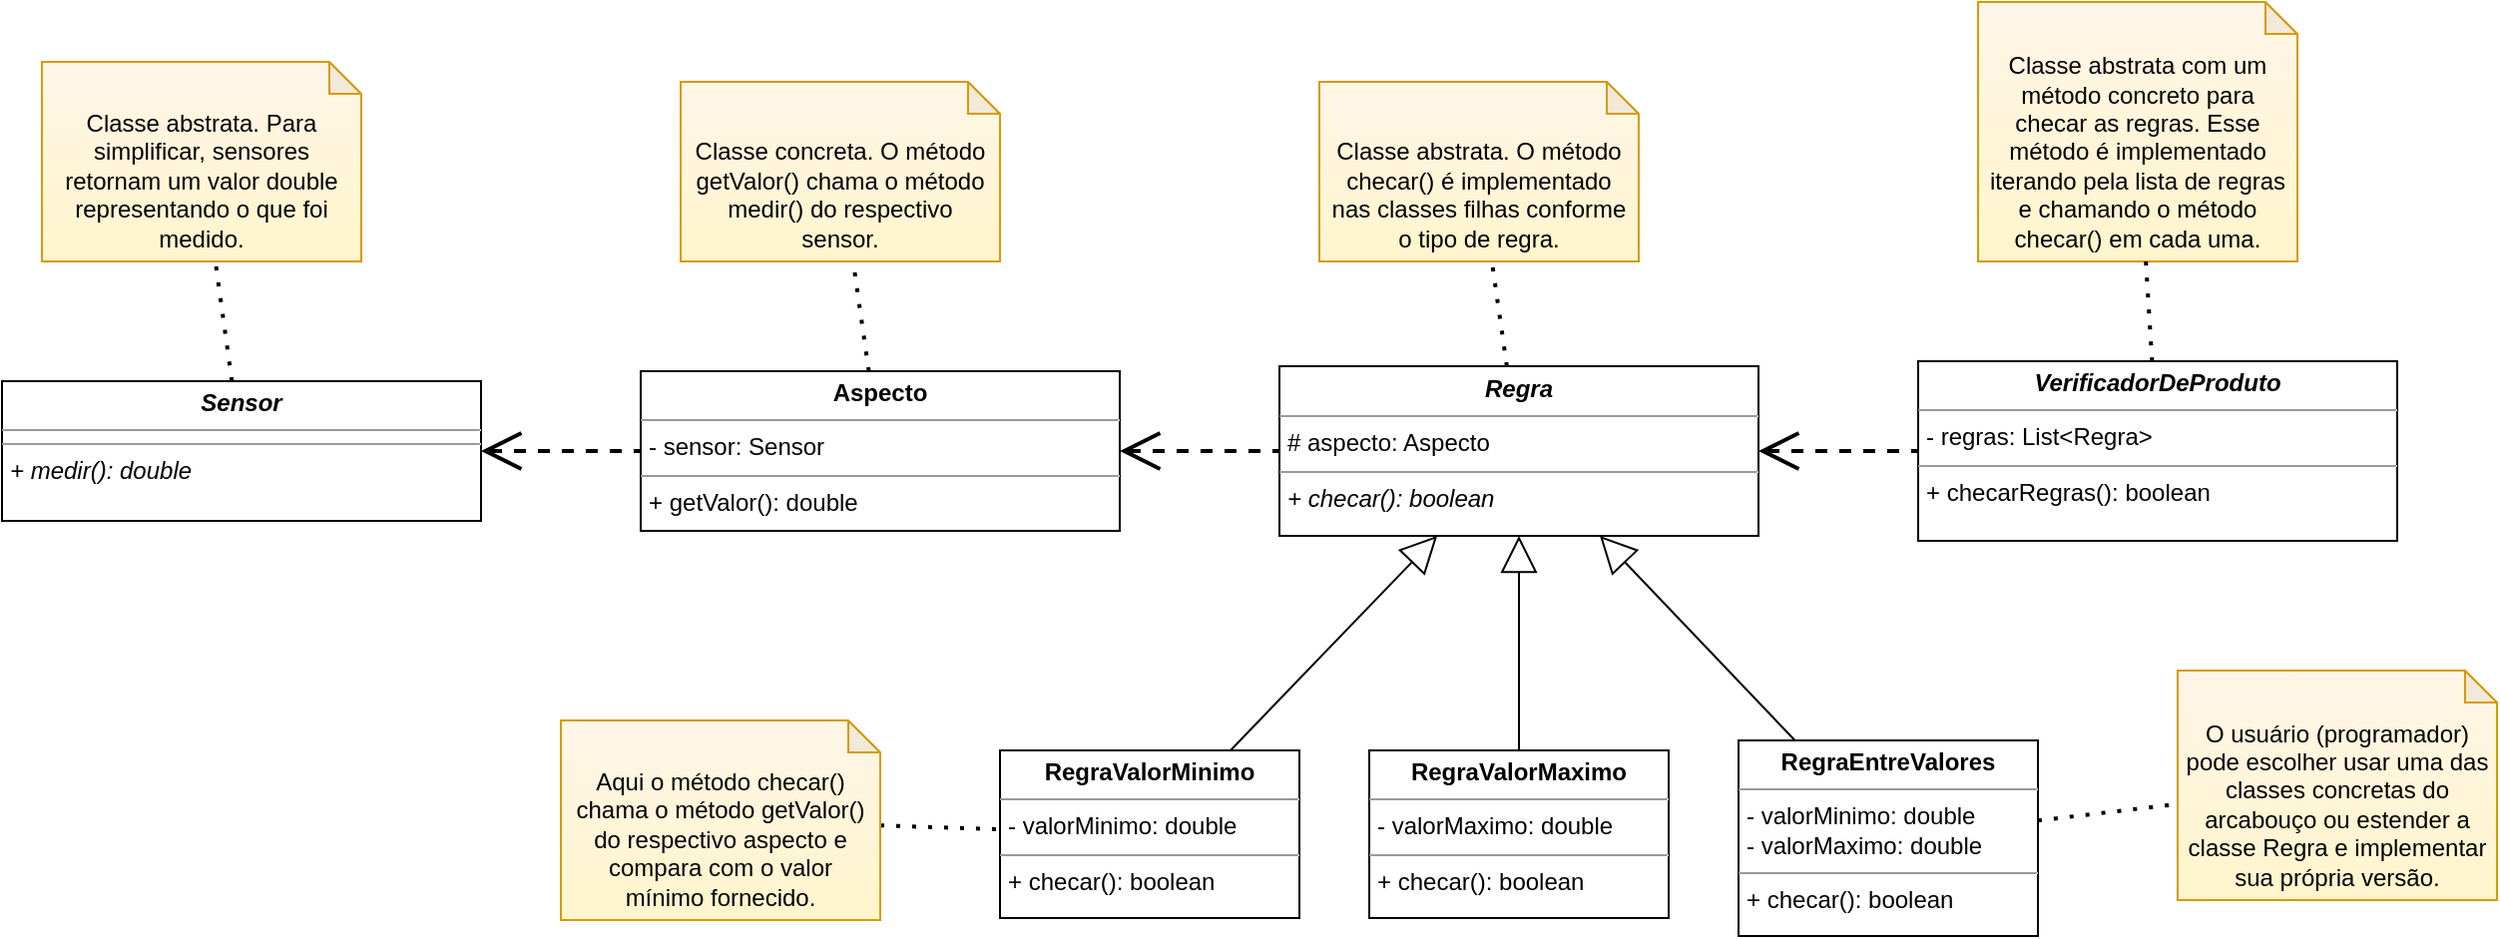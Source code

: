 <mxfile version="20.8.22" type="device"><diagram name="Page-1" id="PzzocYV5nFYKMH4FidWm"><mxGraphModel dx="1434" dy="720" grid="0" gridSize="10" guides="1" tooltips="1" connect="1" arrows="1" fold="1" page="1" pageScale="1" pageWidth="1400" pageHeight="800" math="0" shadow="0"><root><mxCell id="0"/><mxCell id="1" parent="0"/><mxCell id="ZPMtnP06QTMbgnu89D6Y-10" value="&lt;p style=&quot;margin:0px;margin-top:4px;text-align:center;&quot;&gt;&lt;i&gt;&lt;b&gt;Sensor&lt;/b&gt;&lt;/i&gt;&lt;br&gt;&lt;/p&gt;&lt;hr size=&quot;1&quot;&gt;&lt;hr size=&quot;1&quot;&gt;&lt;p style=&quot;margin:0px;margin-left:4px;&quot;&gt;&lt;i&gt;+ medir(): double&lt;/i&gt;&lt;br&gt;&lt;/p&gt;" style="verticalAlign=top;align=left;overflow=fill;fontSize=12;fontFamily=Helvetica;html=1;" parent="1" vertex="1"><mxGeometry x="71" y="340" width="240" height="70" as="geometry"/></mxCell><mxCell id="mQxsMc0wAawdpv9y9R5f-1" value="&lt;p style=&quot;margin:0px;margin-top:4px;text-align:center;&quot;&gt;&lt;b&gt;Aspecto&lt;/b&gt;&lt;/p&gt;&lt;hr size=&quot;1&quot;&gt;&lt;p style=&quot;margin:0px;margin-left:4px;&quot;&gt;- sensor: Sensor&lt;br&gt;&lt;/p&gt;&lt;hr size=&quot;1&quot;&gt;&lt;p style=&quot;margin:0px;margin-left:4px;&quot;&gt;+ getValor(): double&lt;br&gt;&lt;/p&gt;" style="verticalAlign=top;align=left;overflow=fill;fontSize=12;fontFamily=Helvetica;html=1;" parent="1" vertex="1"><mxGeometry x="391" y="335" width="240" height="80" as="geometry"/></mxCell><mxCell id="mQxsMc0wAawdpv9y9R5f-2" value="&lt;p style=&quot;margin:0px;margin-top:4px;text-align:center;&quot;&gt;&lt;i&gt;&lt;b&gt;VerificadorDeProduto&lt;/b&gt;&lt;/i&gt;&lt;/p&gt;&lt;hr size=&quot;1&quot;&gt;&lt;p style=&quot;margin:0px;margin-left:4px;&quot;&gt;- regras: List&amp;lt;Regra&amp;gt;&lt;br&gt;&lt;/p&gt;&lt;hr size=&quot;1&quot;&gt;&lt;p style=&quot;margin:0px;margin-left:4px;&quot;&gt;+ checarRegras(): boolean&lt;i&gt;&lt;br&gt;&lt;/i&gt;&lt;/p&gt;" style="verticalAlign=top;align=left;overflow=fill;fontSize=12;fontFamily=Helvetica;html=1;" parent="1" vertex="1"><mxGeometry x="1031" y="330" width="240" height="90" as="geometry"/></mxCell><mxCell id="mQxsMc0wAawdpv9y9R5f-3" value="&lt;p style=&quot;margin:0px;margin-top:4px;text-align:center;&quot;&gt;&lt;i&gt;&lt;b&gt;Regra&lt;/b&gt;&lt;/i&gt;&lt;/p&gt;&lt;hr size=&quot;1&quot;&gt;&lt;p style=&quot;margin:0px;margin-left:4px;&quot;&gt;# aspecto: Aspecto&lt;/p&gt;&lt;hr size=&quot;1&quot;&gt;&lt;p style=&quot;margin:0px;margin-left:4px;&quot;&gt;&lt;i&gt;+ checar(): boolean&lt;/i&gt;&lt;/p&gt;" style="verticalAlign=top;align=left;overflow=fill;fontSize=12;fontFamily=Helvetica;html=1;" parent="1" vertex="1"><mxGeometry x="711" y="332.5" width="240" height="85" as="geometry"/></mxCell><mxCell id="mQxsMc0wAawdpv9y9R5f-6" value="" style="endArrow=none;dashed=1;html=1;rounded=0;strokeColor=default;strokeWidth=2;startSize=16;endSize=6;sourcePerimeterSpacing=0;targetPerimeterSpacing=0;startArrow=open;startFill=0;" parent="1" source="mQxsMc0wAawdpv9y9R5f-1" target="mQxsMc0wAawdpv9y9R5f-3" edge="1"><mxGeometry width="50" height="50" relative="1" as="geometry"><mxPoint x="821" y="680" as="sourcePoint"/><mxPoint x="1141" y="680" as="targetPoint"/></mxGeometry></mxCell><mxCell id="mQxsMc0wAawdpv9y9R5f-7" value="" style="endArrow=none;dashed=1;html=1;rounded=0;strokeColor=default;strokeWidth=2;startSize=16;endSize=6;sourcePerimeterSpacing=0;targetPerimeterSpacing=0;startArrow=open;startFill=0;" parent="1" source="ZPMtnP06QTMbgnu89D6Y-10" target="mQxsMc0wAawdpv9y9R5f-1" edge="1"><mxGeometry width="50" height="50" relative="1" as="geometry"><mxPoint x="811" y="790" as="sourcePoint"/><mxPoint x="1131" y="790" as="targetPoint"/></mxGeometry></mxCell><mxCell id="mQxsMc0wAawdpv9y9R5f-8" value="" style="endArrow=none;dashed=1;html=1;rounded=0;strokeColor=default;strokeWidth=2;startSize=16;endSize=6;sourcePerimeterSpacing=0;targetPerimeterSpacing=0;startArrow=open;startFill=0;" parent="1" source="mQxsMc0wAawdpv9y9R5f-3" target="mQxsMc0wAawdpv9y9R5f-2" edge="1"><mxGeometry width="50" height="50" relative="1" as="geometry"><mxPoint x="711" y="640" as="sourcePoint"/><mxPoint x="1031" y="640" as="targetPoint"/></mxGeometry></mxCell><mxCell id="MZL-bc2o_qlJ_1AtQdcW-7" value="Classe abstrata. Para simplificar, sensores retornam um valor double representando o que foi medido." style="shape=note;whiteSpace=wrap;html=1;backgroundOutline=1;darkOpacity=0.05;size=16;verticalAlign=bottom;fillColor=#FFF6E8;strokeColor=#d79b00;gradientColor=#FFF5CC;spacing=4;" parent="1" vertex="1"><mxGeometry x="91" y="180" width="160" height="100" as="geometry"/></mxCell><mxCell id="MZL-bc2o_qlJ_1AtQdcW-8" value="Classe concreta. O método getValor() chama o método medir() do respectivo sensor." style="shape=note;whiteSpace=wrap;html=1;backgroundOutline=1;darkOpacity=0.05;size=16;verticalAlign=bottom;fillColor=#FFF6E8;strokeColor=#d79b00;gradientColor=#FFF5CC;spacing=4;" parent="1" vertex="1"><mxGeometry x="411" y="190" width="160" height="90" as="geometry"/></mxCell><mxCell id="MZL-bc2o_qlJ_1AtQdcW-9" value="" style="endArrow=none;dashed=1;html=1;dashPattern=1 3;strokeWidth=2;rounded=0;" parent="1" source="ZPMtnP06QTMbgnu89D6Y-10" target="MZL-bc2o_qlJ_1AtQdcW-7" edge="1"><mxGeometry width="50" height="50" relative="1" as="geometry"><mxPoint x="701" y="350" as="sourcePoint"/><mxPoint x="681" y="210" as="targetPoint"/></mxGeometry></mxCell><mxCell id="MZL-bc2o_qlJ_1AtQdcW-10" value="" style="endArrow=none;dashed=1;html=1;dashPattern=1 3;strokeWidth=2;rounded=0;" parent="1" source="mQxsMc0wAawdpv9y9R5f-1" target="MZL-bc2o_qlJ_1AtQdcW-8" edge="1"><mxGeometry width="50" height="50" relative="1" as="geometry"><mxPoint x="701" y="350" as="sourcePoint"/><mxPoint x="751" y="300" as="targetPoint"/></mxGeometry></mxCell><mxCell id="MZL-bc2o_qlJ_1AtQdcW-11" value="Classe abstrata. O método checar() é implementado nas classes filhas conforme o tipo de regra." style="shape=note;whiteSpace=wrap;html=1;backgroundOutline=1;darkOpacity=0.05;size=16;verticalAlign=bottom;fillColor=#FFF6E8;strokeColor=#d79b00;gradientColor=#FFF5CC;spacing=4;" parent="1" vertex="1"><mxGeometry x="731" y="190" width="160" height="90" as="geometry"/></mxCell><mxCell id="MZL-bc2o_qlJ_1AtQdcW-12" value="" style="endArrow=none;dashed=1;html=1;dashPattern=1 3;strokeWidth=2;rounded=0;" parent="1" source="mQxsMc0wAawdpv9y9R5f-3" target="MZL-bc2o_qlJ_1AtQdcW-11" edge="1"><mxGeometry width="50" height="50" relative="1" as="geometry"><mxPoint x="701" y="350" as="sourcePoint"/><mxPoint x="751" y="300" as="targetPoint"/></mxGeometry></mxCell><mxCell id="MZL-bc2o_qlJ_1AtQdcW-13" value="Classe abstrata com um método concreto para checar as regras. Esse método é implementado iterando pela lista de regras e chamando o método checar() em cada uma." style="shape=note;whiteSpace=wrap;html=1;backgroundOutline=1;darkOpacity=0.05;size=16;verticalAlign=bottom;fillColor=#FFF6E8;strokeColor=#d79b00;gradientColor=#FFF5CC;spacing=4;" parent="1" vertex="1"><mxGeometry x="1061" y="150" width="160" height="130" as="geometry"/></mxCell><mxCell id="MZL-bc2o_qlJ_1AtQdcW-14" value="" style="endArrow=none;dashed=1;html=1;dashPattern=1 3;strokeWidth=2;rounded=0;" parent="1" source="mQxsMc0wAawdpv9y9R5f-2" target="MZL-bc2o_qlJ_1AtQdcW-13" edge="1"><mxGeometry width="50" height="50" relative="1" as="geometry"><mxPoint x="701" y="350" as="sourcePoint"/><mxPoint x="751" y="300" as="targetPoint"/></mxGeometry></mxCell><mxCell id="MZL-bc2o_qlJ_1AtQdcW-15" value="" style="endArrow=none;html=1;rounded=0;strokeColor=default;strokeWidth=1;startSize=16;endSize=6;sourcePerimeterSpacing=0;targetPerimeterSpacing=0;startArrow=block;startFill=0;" parent="1" source="mQxsMc0wAawdpv9y9R5f-3" target="MZL-bc2o_qlJ_1AtQdcW-16" edge="1"><mxGeometry width="50" height="50" relative="1" as="geometry"><mxPoint x="783" y="475" as="sourcePoint"/><mxPoint x="731" y="545" as="targetPoint"/></mxGeometry></mxCell><mxCell id="MZL-bc2o_qlJ_1AtQdcW-16" value="&lt;p style=&quot;margin:0px;margin-top:4px;text-align:center;&quot;&gt;&lt;b&gt;RegraValorMinimo&lt;/b&gt;&lt;/p&gt;&lt;hr size=&quot;1&quot;&gt;&lt;p style=&quot;margin:0px;margin-left:4px;&quot;&gt;- valorMinimo: double&lt;br&gt;&lt;/p&gt;&lt;hr size=&quot;1&quot;&gt;&lt;p style=&quot;margin:0px;margin-left:4px;&quot;&gt;+ checar(): boolean&lt;/p&gt;" style="verticalAlign=top;align=left;overflow=fill;fontSize=12;fontFamily=Helvetica;html=1;" parent="1" vertex="1"><mxGeometry x="571" y="525" width="150" height="84" as="geometry"/></mxCell><mxCell id="MZL-bc2o_qlJ_1AtQdcW-17" value="&lt;p style=&quot;margin:0px;margin-top:4px;text-align:center;&quot;&gt;&lt;b&gt;RegraValorMaximo&lt;/b&gt;&lt;/p&gt;&lt;hr size=&quot;1&quot;&gt;&lt;p style=&quot;margin:0px;margin-left:4px;&quot;&gt;- valorMaximo: double&lt;br&gt;&lt;/p&gt;&lt;hr size=&quot;1&quot;&gt;&lt;p style=&quot;margin:0px;margin-left:4px;&quot;&gt;+ checar(): boolean&lt;/p&gt;" style="verticalAlign=top;align=left;overflow=fill;fontSize=12;fontFamily=Helvetica;html=1;" parent="1" vertex="1"><mxGeometry x="756" y="525" width="150" height="84" as="geometry"/></mxCell><mxCell id="MZL-bc2o_qlJ_1AtQdcW-18" value="&lt;p style=&quot;margin:0px;margin-top:4px;text-align:center;&quot;&gt;&lt;b&gt;RegraEntreValores&lt;/b&gt;&lt;/p&gt;&lt;hr size=&quot;1&quot;&gt;&lt;p style=&quot;margin:0px;margin-left:4px;&quot;&gt;- valorMinimo: double&lt;/p&gt;&lt;p style=&quot;margin:0px;margin-left:4px;&quot;&gt;- valorMaximo: double&lt;br&gt;&lt;/p&gt;&lt;hr size=&quot;1&quot;&gt;&lt;p style=&quot;margin:0px;margin-left:4px;&quot;&gt;+ checar(): boolean&lt;/p&gt;" style="verticalAlign=top;align=left;overflow=fill;fontSize=12;fontFamily=Helvetica;html=1;" parent="1" vertex="1"><mxGeometry x="941" y="520" width="150" height="98" as="geometry"/></mxCell><mxCell id="MZL-bc2o_qlJ_1AtQdcW-19" value="" style="endArrow=none;html=1;rounded=0;strokeColor=default;strokeWidth=1;startSize=16;endSize=6;sourcePerimeterSpacing=0;targetPerimeterSpacing=0;startArrow=block;startFill=0;" parent="1" source="mQxsMc0wAawdpv9y9R5f-3" target="MZL-bc2o_qlJ_1AtQdcW-17" edge="1"><mxGeometry width="50" height="50" relative="1" as="geometry"><mxPoint x="792" y="435" as="sourcePoint"/><mxPoint x="700" y="530" as="targetPoint"/></mxGeometry></mxCell><mxCell id="MZL-bc2o_qlJ_1AtQdcW-20" value="" style="endArrow=none;html=1;rounded=0;strokeColor=default;strokeWidth=1;startSize=16;endSize=6;sourcePerimeterSpacing=0;targetPerimeterSpacing=0;startArrow=block;startFill=0;" parent="1" source="mQxsMc0wAawdpv9y9R5f-3" target="MZL-bc2o_qlJ_1AtQdcW-18" edge="1"><mxGeometry width="50" height="50" relative="1" as="geometry"><mxPoint x="802" y="445" as="sourcePoint"/><mxPoint x="710" y="540" as="targetPoint"/></mxGeometry></mxCell><mxCell id="MZL-bc2o_qlJ_1AtQdcW-22" value="" style="endArrow=none;dashed=1;html=1;dashPattern=1 3;strokeWidth=2;rounded=0;" parent="1" source="MZL-bc2o_qlJ_1AtQdcW-25" target="MZL-bc2o_qlJ_1AtQdcW-16" edge="1"><mxGeometry width="50" height="50" relative="1" as="geometry"><mxPoint x="511" y="546.744" as="sourcePoint"/><mxPoint x="721" y="420" as="targetPoint"/></mxGeometry></mxCell><mxCell id="MZL-bc2o_qlJ_1AtQdcW-23" value="O usuário (programador) pode escolher usar uma das classes concretas do arcabouço ou estender a classe Regra e implementar sua própria versão." style="shape=note;whiteSpace=wrap;html=1;backgroundOutline=1;darkOpacity=0.05;size=16;verticalAlign=bottom;fillColor=#FFF6E8;strokeColor=#d79b00;gradientColor=#FFF5CC;spacing=4;" parent="1" vertex="1"><mxGeometry x="1161" y="485" width="160" height="115" as="geometry"/></mxCell><mxCell id="MZL-bc2o_qlJ_1AtQdcW-24" value="" style="endArrow=none;dashed=1;html=1;dashPattern=1 3;strokeWidth=2;rounded=0;" parent="1" source="MZL-bc2o_qlJ_1AtQdcW-18" target="MZL-bc2o_qlJ_1AtQdcW-23" edge="1"><mxGeometry width="50" height="50" relative="1" as="geometry"><mxPoint x="931" y="480" as="sourcePoint"/><mxPoint x="721" y="420" as="targetPoint"/></mxGeometry></mxCell><mxCell id="MZL-bc2o_qlJ_1AtQdcW-25" value="Aqui o método checar() chama o método getValor() do respectivo aspecto e compara com o valor mínimo fornecido." style="shape=note;whiteSpace=wrap;html=1;backgroundOutline=1;darkOpacity=0.05;size=16;verticalAlign=bottom;fillColor=#FFF6E8;strokeColor=#d79b00;gradientColor=#FFF5CC;spacing=4;" parent="1" vertex="1"><mxGeometry x="351" y="510" width="160" height="100" as="geometry"/></mxCell></root></mxGraphModel></diagram></mxfile>